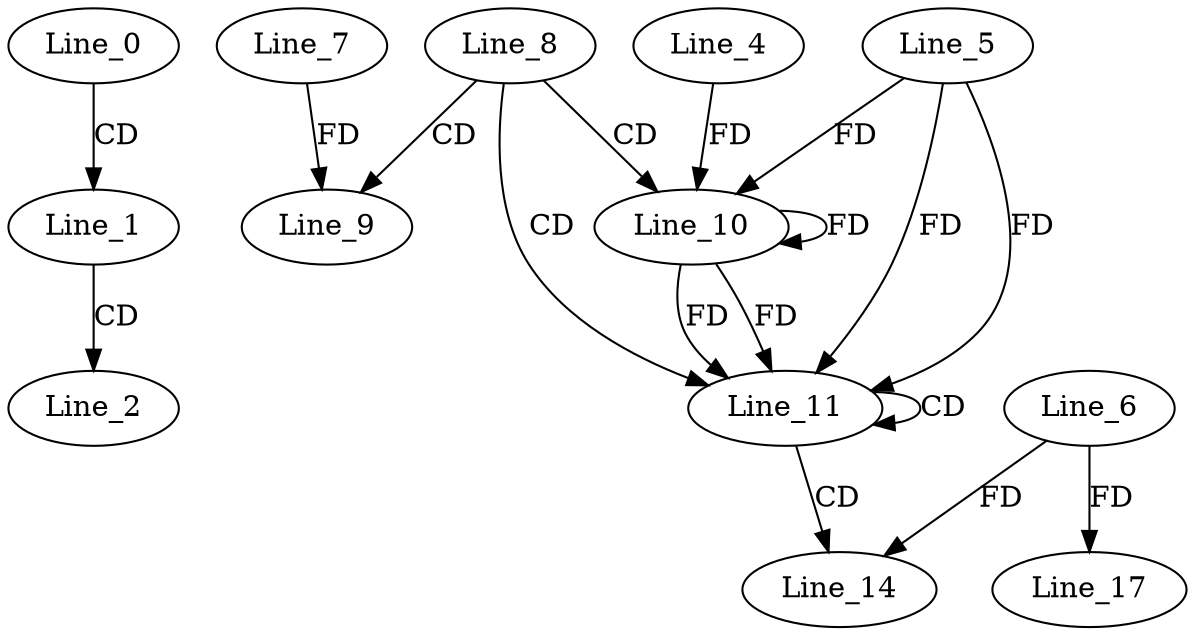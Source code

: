 digraph G {
  Line_0;
  Line_1;
  Line_2;
  Line_8;
  Line_9;
  Line_7;
  Line_10;
  Line_5;
  Line_10;
  Line_4;
  Line_11;
  Line_11;
  Line_14;
  Line_6;
  Line_17;
  Line_0 -> Line_1 [ label="CD" ];
  Line_1 -> Line_2 [ label="CD" ];
  Line_8 -> Line_9 [ label="CD" ];
  Line_7 -> Line_9 [ label="FD" ];
  Line_8 -> Line_10 [ label="CD" ];
  Line_10 -> Line_10 [ label="FD" ];
  Line_5 -> Line_10 [ label="FD" ];
  Line_4 -> Line_10 [ label="FD" ];
  Line_8 -> Line_11 [ label="CD" ];
  Line_10 -> Line_11 [ label="FD" ];
  Line_5 -> Line_11 [ label="FD" ];
  Line_11 -> Line_11 [ label="CD" ];
  Line_10 -> Line_11 [ label="FD" ];
  Line_5 -> Line_11 [ label="FD" ];
  Line_11 -> Line_14 [ label="CD" ];
  Line_6 -> Line_14 [ label="FD" ];
  Line_6 -> Line_17 [ label="FD" ];
}
